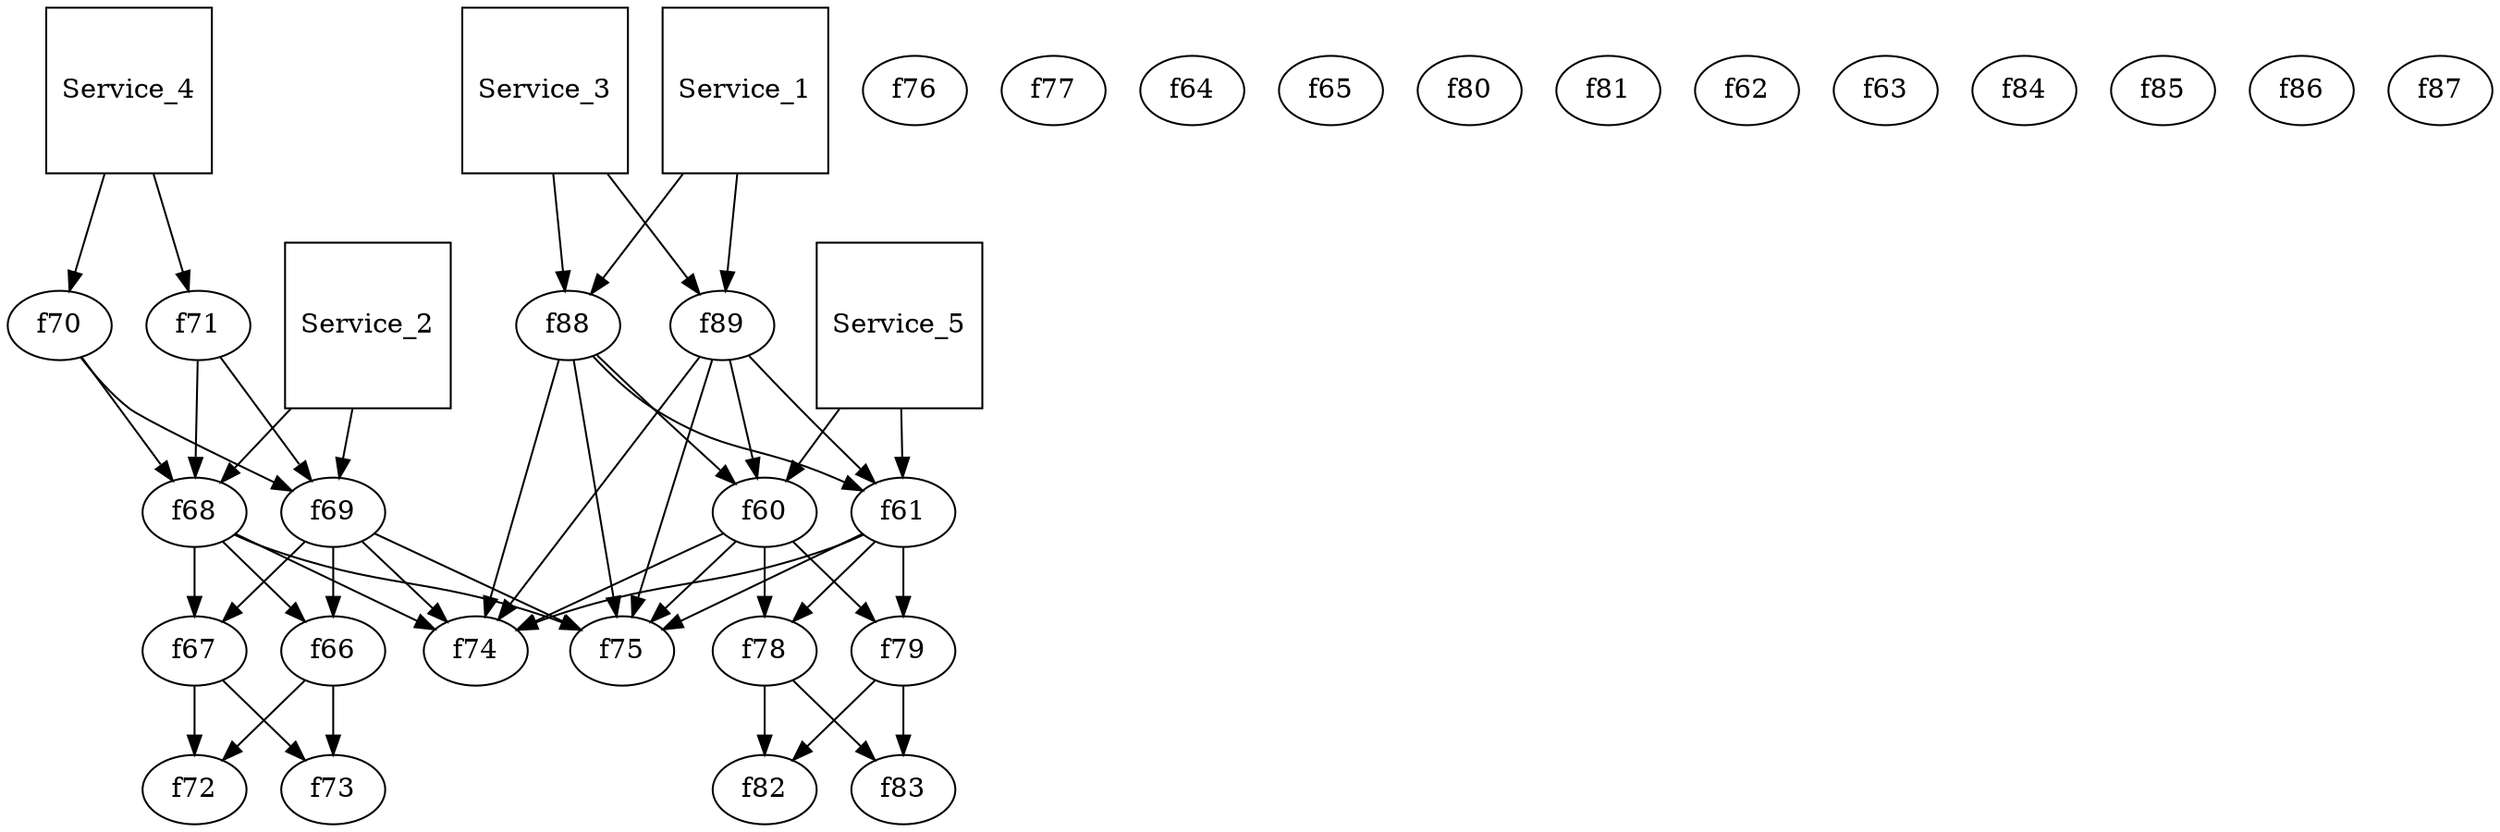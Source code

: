 digraph System{
	f88 ; 	f89 ; 
	f68 ; 	f69 ; 
	f72 ; 	f73 ; 
	f78 ; 	f79 ; 
	f76 ; 	f77 ; 
	f64 ; 	f65 ; 
	f66 ; 	f67 ; 
	f80 ; 	f81 ; 
	f70 ; 	f71 ; 
	f74 ; 	f75 ; 
	f60 ; 	f61 ; 
	f62 ; 	f63 ; 
	f82 ; 	f83 ; 
	f84 ; 	f85 ; 
	f86 ; 	f87 ; 
Service_1[shape=square];
 Service_1->f88; Service_1->f89; f88 -> f60 -> f74;
f88 ->f61; f89 ->f61; f89 ->f60; f60 ->f75; f61 ->f75; f61 ->f74; 
Service_2[shape=square];
 Service_2->f68; Service_2->f69; f68 -> f74;
f68 ->f75; f69 ->f75; f69 ->f74; 
Service_3[shape=square];
 Service_3->f88; Service_3->f89; f88 -> f74;
f88 ->f75; f89 ->f75; f89 ->f74; 
Service_4[shape=square];
 Service_4->f70; Service_4->f71; f70 -> f68 -> f66 -> f72;
f70 ->f69; f71 ->f69; f71 ->f68; f68 ->f67; f69 ->f67; f69 ->f66; f66 ->f73; f67 ->f73; f67 ->f72; 
Service_5[shape=square];
 Service_5->f60; Service_5->f61; f60 -> f78 -> f82;
f60 ->f79; f61 ->f79; f61 ->f78; f78 ->f83; f79 ->f83; f79 ->f82; 
}